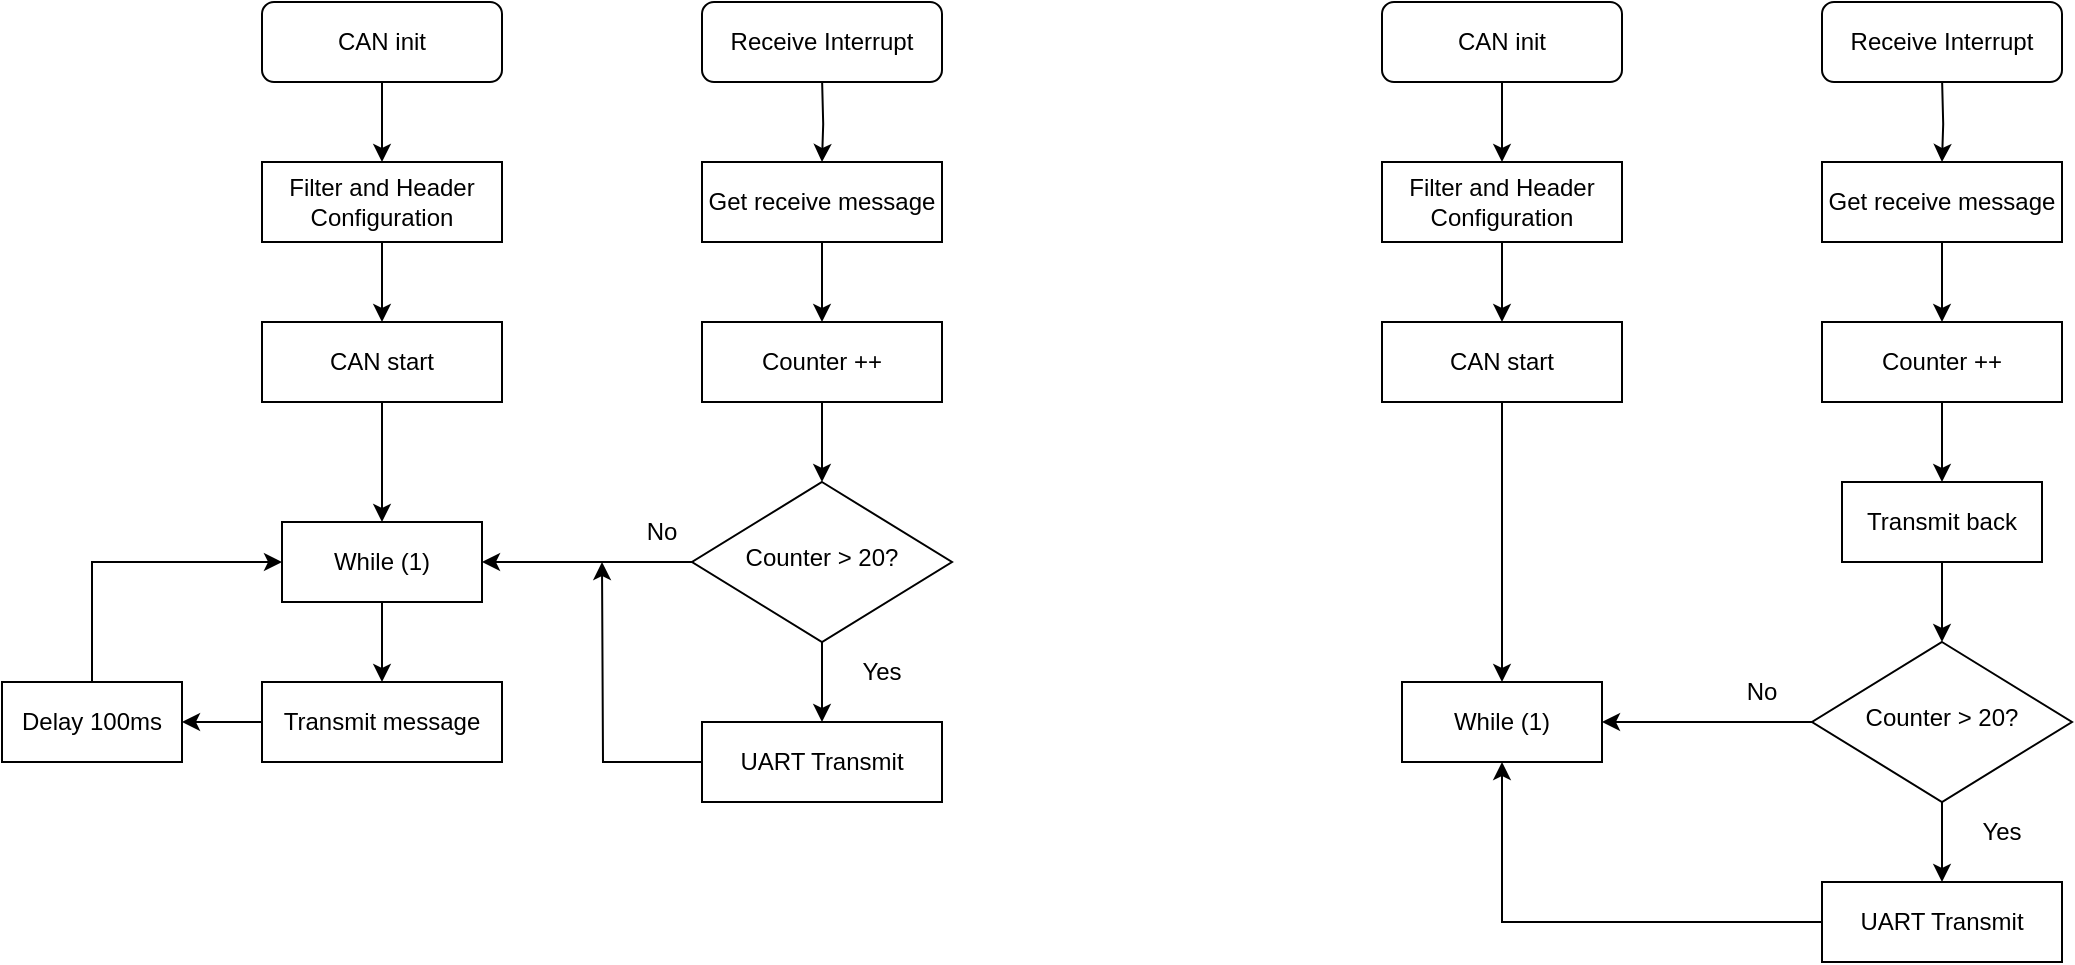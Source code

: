 <mxfile version="26.2.14">
  <diagram id="C5RBs43oDa-KdzZeNtuy" name="Page-1">
    <mxGraphModel dx="1577" dy="811" grid="1" gridSize="10" guides="1" tooltips="1" connect="1" arrows="1" fold="1" page="1" pageScale="1" pageWidth="827" pageHeight="1169" math="0" shadow="0">
      <root>
        <mxCell id="WIyWlLk6GJQsqaUBKTNV-0" />
        <mxCell id="WIyWlLk6GJQsqaUBKTNV-1" parent="WIyWlLk6GJQsqaUBKTNV-0" />
        <mxCell id="BSAUwJKBO7j2kIfMWwGT-10" value="" style="edgeStyle=orthogonalEdgeStyle;rounded=0;orthogonalLoop=1;jettySize=auto;html=1;" edge="1" parent="WIyWlLk6GJQsqaUBKTNV-1" source="WIyWlLk6GJQsqaUBKTNV-3" target="BSAUwJKBO7j2kIfMWwGT-1">
          <mxGeometry relative="1" as="geometry" />
        </mxCell>
        <mxCell id="WIyWlLk6GJQsqaUBKTNV-3" value="CAN init" style="rounded=1;whiteSpace=wrap;html=1;fontSize=12;glass=0;strokeWidth=1;shadow=0;" parent="WIyWlLk6GJQsqaUBKTNV-1" vertex="1">
          <mxGeometry x="160" y="80" width="120" height="40" as="geometry" />
        </mxCell>
        <mxCell id="BSAUwJKBO7j2kIfMWwGT-9" value="" style="edgeStyle=orthogonalEdgeStyle;rounded=0;orthogonalLoop=1;jettySize=auto;html=1;" edge="1" parent="WIyWlLk6GJQsqaUBKTNV-1" source="BSAUwJKBO7j2kIfMWwGT-1" target="BSAUwJKBO7j2kIfMWwGT-3">
          <mxGeometry relative="1" as="geometry" />
        </mxCell>
        <mxCell id="BSAUwJKBO7j2kIfMWwGT-1" value="Filter and Header Configuration" style="rounded=0;whiteSpace=wrap;html=1;fontSize=12;glass=0;strokeWidth=1;shadow=0;" vertex="1" parent="WIyWlLk6GJQsqaUBKTNV-1">
          <mxGeometry x="160" y="160" width="120" height="40" as="geometry" />
        </mxCell>
        <mxCell id="BSAUwJKBO7j2kIfMWwGT-32" value="" style="edgeStyle=orthogonalEdgeStyle;rounded=0;orthogonalLoop=1;jettySize=auto;html=1;" edge="1" parent="WIyWlLk6GJQsqaUBKTNV-1" source="BSAUwJKBO7j2kIfMWwGT-3" target="BSAUwJKBO7j2kIfMWwGT-31">
          <mxGeometry relative="1" as="geometry" />
        </mxCell>
        <mxCell id="BSAUwJKBO7j2kIfMWwGT-3" value="CAN start" style="rounded=0;whiteSpace=wrap;html=1;fontSize=12;glass=0;strokeWidth=1;shadow=0;" vertex="1" parent="WIyWlLk6GJQsqaUBKTNV-1">
          <mxGeometry x="160" y="240" width="120" height="40" as="geometry" />
        </mxCell>
        <mxCell id="BSAUwJKBO7j2kIfMWwGT-7" value="" style="edgeStyle=orthogonalEdgeStyle;rounded=0;orthogonalLoop=1;jettySize=auto;html=1;" edge="1" parent="WIyWlLk6GJQsqaUBKTNV-1" source="BSAUwJKBO7j2kIfMWwGT-5">
          <mxGeometry relative="1" as="geometry">
            <mxPoint x="440.067" y="120.002" as="sourcePoint" />
            <mxPoint x="440" y="180.04" as="targetPoint" />
          </mxGeometry>
        </mxCell>
        <mxCell id="BSAUwJKBO7j2kIfMWwGT-22" value="" style="edgeStyle=orthogonalEdgeStyle;rounded=0;orthogonalLoop=1;jettySize=auto;html=1;" edge="1" parent="WIyWlLk6GJQsqaUBKTNV-1" source="BSAUwJKBO7j2kIfMWwGT-5" target="BSAUwJKBO7j2kIfMWwGT-21">
          <mxGeometry relative="1" as="geometry" />
        </mxCell>
        <mxCell id="BSAUwJKBO7j2kIfMWwGT-77" value="" style="edgeStyle=orthogonalEdgeStyle;rounded=0;orthogonalLoop=1;jettySize=auto;html=1;" edge="1" parent="WIyWlLk6GJQsqaUBKTNV-1" source="BSAUwJKBO7j2kIfMWwGT-13" target="BSAUwJKBO7j2kIfMWwGT-36">
          <mxGeometry relative="1" as="geometry" />
        </mxCell>
        <mxCell id="BSAUwJKBO7j2kIfMWwGT-13" value="Transmit message" style="rounded=0;whiteSpace=wrap;html=1;fontSize=12;glass=0;strokeWidth=1;shadow=0;" vertex="1" parent="WIyWlLk6GJQsqaUBKTNV-1">
          <mxGeometry x="160" y="420" width="120" height="40" as="geometry" />
        </mxCell>
        <mxCell id="BSAUwJKBO7j2kIfMWwGT-19" value="No" style="text;html=1;align=center;verticalAlign=middle;whiteSpace=wrap;rounded=0;" vertex="1" parent="WIyWlLk6GJQsqaUBKTNV-1">
          <mxGeometry x="330" y="330" width="60" height="30" as="geometry" />
        </mxCell>
        <mxCell id="BSAUwJKBO7j2kIfMWwGT-24" value="" style="edgeStyle=orthogonalEdgeStyle;rounded=0;orthogonalLoop=1;jettySize=auto;html=1;" edge="1" parent="WIyWlLk6GJQsqaUBKTNV-1" source="BSAUwJKBO7j2kIfMWwGT-21" target="BSAUwJKBO7j2kIfMWwGT-23">
          <mxGeometry relative="1" as="geometry" />
        </mxCell>
        <mxCell id="BSAUwJKBO7j2kIfMWwGT-21" value="Counter ++" style="rounded=0;whiteSpace=wrap;html=1;fontSize=12;glass=0;strokeWidth=1;shadow=0;" vertex="1" parent="WIyWlLk6GJQsqaUBKTNV-1">
          <mxGeometry x="380" y="240.0" width="120" height="40" as="geometry" />
        </mxCell>
        <mxCell id="BSAUwJKBO7j2kIfMWwGT-29" value="" style="edgeStyle=orthogonalEdgeStyle;rounded=0;orthogonalLoop=1;jettySize=auto;html=1;" edge="1" parent="WIyWlLk6GJQsqaUBKTNV-1" source="BSAUwJKBO7j2kIfMWwGT-23" target="BSAUwJKBO7j2kIfMWwGT-28">
          <mxGeometry relative="1" as="geometry" />
        </mxCell>
        <mxCell id="BSAUwJKBO7j2kIfMWwGT-80" value="" style="edgeStyle=orthogonalEdgeStyle;rounded=0;orthogonalLoop=1;jettySize=auto;html=1;" edge="1" parent="WIyWlLk6GJQsqaUBKTNV-1" source="BSAUwJKBO7j2kIfMWwGT-23" target="BSAUwJKBO7j2kIfMWwGT-31">
          <mxGeometry relative="1" as="geometry" />
        </mxCell>
        <mxCell id="BSAUwJKBO7j2kIfMWwGT-23" value="Counter &amp;gt; 20?" style="rhombus;whiteSpace=wrap;html=1;shadow=0;fontFamily=Helvetica;fontSize=12;align=center;strokeWidth=1;spacing=6;spacingTop=-4;" vertex="1" parent="WIyWlLk6GJQsqaUBKTNV-1">
          <mxGeometry x="375" y="320.0" width="130" height="80" as="geometry" />
        </mxCell>
        <mxCell id="BSAUwJKBO7j2kIfMWwGT-81" style="edgeStyle=orthogonalEdgeStyle;rounded=0;orthogonalLoop=1;jettySize=auto;html=1;" edge="1" parent="WIyWlLk6GJQsqaUBKTNV-1" source="BSAUwJKBO7j2kIfMWwGT-28">
          <mxGeometry relative="1" as="geometry">
            <mxPoint x="330" y="360" as="targetPoint" />
          </mxGeometry>
        </mxCell>
        <mxCell id="BSAUwJKBO7j2kIfMWwGT-28" value="UART Transmit" style="rounded=0;whiteSpace=wrap;html=1;fontSize=12;glass=0;strokeWidth=1;shadow=0;" vertex="1" parent="WIyWlLk6GJQsqaUBKTNV-1">
          <mxGeometry x="380" y="440" width="120" height="40" as="geometry" />
        </mxCell>
        <mxCell id="BSAUwJKBO7j2kIfMWwGT-30" value="Yes" style="text;html=1;align=center;verticalAlign=middle;whiteSpace=wrap;rounded=0;" vertex="1" parent="WIyWlLk6GJQsqaUBKTNV-1">
          <mxGeometry x="440" y="400" width="60" height="30" as="geometry" />
        </mxCell>
        <mxCell id="BSAUwJKBO7j2kIfMWwGT-33" value="" style="edgeStyle=orthogonalEdgeStyle;rounded=0;orthogonalLoop=1;jettySize=auto;html=1;" edge="1" parent="WIyWlLk6GJQsqaUBKTNV-1" source="BSAUwJKBO7j2kIfMWwGT-31" target="BSAUwJKBO7j2kIfMWwGT-13">
          <mxGeometry relative="1" as="geometry" />
        </mxCell>
        <mxCell id="BSAUwJKBO7j2kIfMWwGT-31" value="While (1)" style="rounded=0;whiteSpace=wrap;html=1;fontSize=12;glass=0;strokeWidth=1;shadow=0;" vertex="1" parent="WIyWlLk6GJQsqaUBKTNV-1">
          <mxGeometry x="170" y="340" width="100" height="40" as="geometry" />
        </mxCell>
        <mxCell id="BSAUwJKBO7j2kIfMWwGT-39" style="edgeStyle=orthogonalEdgeStyle;rounded=0;orthogonalLoop=1;jettySize=auto;html=1;entryX=0;entryY=0.5;entryDx=0;entryDy=0;" edge="1" parent="WIyWlLk6GJQsqaUBKTNV-1" source="BSAUwJKBO7j2kIfMWwGT-36" target="BSAUwJKBO7j2kIfMWwGT-31">
          <mxGeometry relative="1" as="geometry">
            <Array as="points">
              <mxPoint x="75" y="360" />
            </Array>
          </mxGeometry>
        </mxCell>
        <mxCell id="BSAUwJKBO7j2kIfMWwGT-36" value="Delay 100ms" style="rounded=0;whiteSpace=wrap;html=1;fontSize=12;glass=0;strokeWidth=1;shadow=0;" vertex="1" parent="WIyWlLk6GJQsqaUBKTNV-1">
          <mxGeometry x="30" y="420" width="90" height="40" as="geometry" />
        </mxCell>
        <mxCell id="BSAUwJKBO7j2kIfMWwGT-74" value="Receive Interrupt" style="rounded=1;whiteSpace=wrap;html=1;fontSize=12;glass=0;strokeWidth=1;shadow=0;" vertex="1" parent="WIyWlLk6GJQsqaUBKTNV-1">
          <mxGeometry x="380" y="80" width="120" height="40" as="geometry" />
        </mxCell>
        <mxCell id="BSAUwJKBO7j2kIfMWwGT-79" value="" style="edgeStyle=orthogonalEdgeStyle;rounded=0;orthogonalLoop=1;jettySize=auto;html=1;" edge="1" parent="WIyWlLk6GJQsqaUBKTNV-1" target="BSAUwJKBO7j2kIfMWwGT-5">
          <mxGeometry relative="1" as="geometry">
            <mxPoint x="440.067" y="120.002" as="sourcePoint" />
            <mxPoint x="440" y="180.04" as="targetPoint" />
          </mxGeometry>
        </mxCell>
        <mxCell id="BSAUwJKBO7j2kIfMWwGT-5" value="Get receive message" style="rounded=0;whiteSpace=wrap;html=1;fontSize=12;glass=0;strokeWidth=1;shadow=0;" vertex="1" parent="WIyWlLk6GJQsqaUBKTNV-1">
          <mxGeometry x="380" y="160.0" width="120" height="40" as="geometry" />
        </mxCell>
        <mxCell id="BSAUwJKBO7j2kIfMWwGT-82" value="" style="edgeStyle=orthogonalEdgeStyle;rounded=0;orthogonalLoop=1;jettySize=auto;html=1;" edge="1" source="BSAUwJKBO7j2kIfMWwGT-83" target="BSAUwJKBO7j2kIfMWwGT-85" parent="WIyWlLk6GJQsqaUBKTNV-1">
          <mxGeometry relative="1" as="geometry" />
        </mxCell>
        <mxCell id="BSAUwJKBO7j2kIfMWwGT-83" value="CAN init" style="rounded=1;whiteSpace=wrap;html=1;fontSize=12;glass=0;strokeWidth=1;shadow=0;" vertex="1" parent="WIyWlLk6GJQsqaUBKTNV-1">
          <mxGeometry x="720" y="80" width="120" height="40" as="geometry" />
        </mxCell>
        <mxCell id="BSAUwJKBO7j2kIfMWwGT-84" value="" style="edgeStyle=orthogonalEdgeStyle;rounded=0;orthogonalLoop=1;jettySize=auto;html=1;" edge="1" source="BSAUwJKBO7j2kIfMWwGT-85" target="BSAUwJKBO7j2kIfMWwGT-87" parent="WIyWlLk6GJQsqaUBKTNV-1">
          <mxGeometry relative="1" as="geometry" />
        </mxCell>
        <mxCell id="BSAUwJKBO7j2kIfMWwGT-85" value="Filter and Header Configuration" style="rounded=0;whiteSpace=wrap;html=1;fontSize=12;glass=0;strokeWidth=1;shadow=0;" vertex="1" parent="WIyWlLk6GJQsqaUBKTNV-1">
          <mxGeometry x="720" y="160" width="120" height="40" as="geometry" />
        </mxCell>
        <mxCell id="BSAUwJKBO7j2kIfMWwGT-86" value="" style="edgeStyle=orthogonalEdgeStyle;rounded=0;orthogonalLoop=1;jettySize=auto;html=1;" edge="1" source="BSAUwJKBO7j2kIfMWwGT-87" target="BSAUwJKBO7j2kIfMWwGT-102" parent="WIyWlLk6GJQsqaUBKTNV-1">
          <mxGeometry relative="1" as="geometry" />
        </mxCell>
        <mxCell id="BSAUwJKBO7j2kIfMWwGT-87" value="CAN start" style="rounded=0;whiteSpace=wrap;html=1;fontSize=12;glass=0;strokeWidth=1;shadow=0;" vertex="1" parent="WIyWlLk6GJQsqaUBKTNV-1">
          <mxGeometry x="720" y="240" width="120" height="40" as="geometry" />
        </mxCell>
        <mxCell id="BSAUwJKBO7j2kIfMWwGT-88" value="" style="edgeStyle=orthogonalEdgeStyle;rounded=0;orthogonalLoop=1;jettySize=auto;html=1;" edge="1" source="BSAUwJKBO7j2kIfMWwGT-107" parent="WIyWlLk6GJQsqaUBKTNV-1">
          <mxGeometry relative="1" as="geometry">
            <mxPoint x="1000.067" y="120.002" as="sourcePoint" />
            <mxPoint x="1000" y="180.04" as="targetPoint" />
          </mxGeometry>
        </mxCell>
        <mxCell id="BSAUwJKBO7j2kIfMWwGT-89" value="" style="edgeStyle=orthogonalEdgeStyle;rounded=0;orthogonalLoop=1;jettySize=auto;html=1;" edge="1" source="BSAUwJKBO7j2kIfMWwGT-107" target="BSAUwJKBO7j2kIfMWwGT-94" parent="WIyWlLk6GJQsqaUBKTNV-1">
          <mxGeometry relative="1" as="geometry" />
        </mxCell>
        <mxCell id="BSAUwJKBO7j2kIfMWwGT-90" value="" style="edgeStyle=orthogonalEdgeStyle;rounded=0;orthogonalLoop=1;jettySize=auto;html=1;" edge="1" target="BSAUwJKBO7j2kIfMWwGT-104" parent="WIyWlLk6GJQsqaUBKTNV-1">
          <mxGeometry relative="1" as="geometry">
            <mxPoint x="720" y="440" as="sourcePoint" />
          </mxGeometry>
        </mxCell>
        <mxCell id="BSAUwJKBO7j2kIfMWwGT-92" value="No" style="text;html=1;align=center;verticalAlign=middle;whiteSpace=wrap;rounded=0;" vertex="1" parent="WIyWlLk6GJQsqaUBKTNV-1">
          <mxGeometry x="880" y="410" width="60" height="30" as="geometry" />
        </mxCell>
        <mxCell id="BSAUwJKBO7j2kIfMWwGT-109" value="" style="edgeStyle=orthogonalEdgeStyle;rounded=0;orthogonalLoop=1;jettySize=auto;html=1;" edge="1" parent="WIyWlLk6GJQsqaUBKTNV-1" source="BSAUwJKBO7j2kIfMWwGT-94" target="BSAUwJKBO7j2kIfMWwGT-108">
          <mxGeometry relative="1" as="geometry" />
        </mxCell>
        <mxCell id="BSAUwJKBO7j2kIfMWwGT-94" value="Counter ++" style="rounded=0;whiteSpace=wrap;html=1;fontSize=12;glass=0;strokeWidth=1;shadow=0;" vertex="1" parent="WIyWlLk6GJQsqaUBKTNV-1">
          <mxGeometry x="940" y="240" width="120" height="40" as="geometry" />
        </mxCell>
        <mxCell id="BSAUwJKBO7j2kIfMWwGT-95" value="" style="edgeStyle=orthogonalEdgeStyle;rounded=0;orthogonalLoop=1;jettySize=auto;html=1;" edge="1" source="BSAUwJKBO7j2kIfMWwGT-97" target="BSAUwJKBO7j2kIfMWwGT-99" parent="WIyWlLk6GJQsqaUBKTNV-1">
          <mxGeometry relative="1" as="geometry" />
        </mxCell>
        <mxCell id="BSAUwJKBO7j2kIfMWwGT-111" value="" style="edgeStyle=orthogonalEdgeStyle;rounded=0;orthogonalLoop=1;jettySize=auto;html=1;" edge="1" parent="WIyWlLk6GJQsqaUBKTNV-1" source="BSAUwJKBO7j2kIfMWwGT-97" target="BSAUwJKBO7j2kIfMWwGT-102">
          <mxGeometry relative="1" as="geometry" />
        </mxCell>
        <mxCell id="BSAUwJKBO7j2kIfMWwGT-97" value="Counter &amp;gt; 20?" style="rhombus;whiteSpace=wrap;html=1;shadow=0;fontFamily=Helvetica;fontSize=12;align=center;strokeWidth=1;spacing=6;spacingTop=-4;" vertex="1" parent="WIyWlLk6GJQsqaUBKTNV-1">
          <mxGeometry x="935" y="400.0" width="130" height="80" as="geometry" />
        </mxCell>
        <mxCell id="BSAUwJKBO7j2kIfMWwGT-98" style="edgeStyle=orthogonalEdgeStyle;rounded=0;orthogonalLoop=1;jettySize=auto;html=1;entryX=0.5;entryY=1;entryDx=0;entryDy=0;" edge="1" source="BSAUwJKBO7j2kIfMWwGT-99" parent="WIyWlLk6GJQsqaUBKTNV-1" target="BSAUwJKBO7j2kIfMWwGT-102">
          <mxGeometry relative="1" as="geometry">
            <mxPoint x="890" y="440" as="targetPoint" />
            <Array as="points">
              <mxPoint x="780" y="540" />
            </Array>
          </mxGeometry>
        </mxCell>
        <mxCell id="BSAUwJKBO7j2kIfMWwGT-99" value="UART Transmit" style="rounded=0;whiteSpace=wrap;html=1;fontSize=12;glass=0;strokeWidth=1;shadow=0;" vertex="1" parent="WIyWlLk6GJQsqaUBKTNV-1">
          <mxGeometry x="940" y="520" width="120" height="40" as="geometry" />
        </mxCell>
        <mxCell id="BSAUwJKBO7j2kIfMWwGT-100" value="Yes" style="text;html=1;align=center;verticalAlign=middle;whiteSpace=wrap;rounded=0;" vertex="1" parent="WIyWlLk6GJQsqaUBKTNV-1">
          <mxGeometry x="1000" y="480" width="60" height="30" as="geometry" />
        </mxCell>
        <mxCell id="BSAUwJKBO7j2kIfMWwGT-102" value="While (1)" style="rounded=0;whiteSpace=wrap;html=1;fontSize=12;glass=0;strokeWidth=1;shadow=0;" vertex="1" parent="WIyWlLk6GJQsqaUBKTNV-1">
          <mxGeometry x="730" y="420" width="100" height="40" as="geometry" />
        </mxCell>
        <mxCell id="BSAUwJKBO7j2kIfMWwGT-105" value="Receive Interrupt" style="rounded=1;whiteSpace=wrap;html=1;fontSize=12;glass=0;strokeWidth=1;shadow=0;" vertex="1" parent="WIyWlLk6GJQsqaUBKTNV-1">
          <mxGeometry x="940" y="80" width="120" height="40" as="geometry" />
        </mxCell>
        <mxCell id="BSAUwJKBO7j2kIfMWwGT-106" value="" style="edgeStyle=orthogonalEdgeStyle;rounded=0;orthogonalLoop=1;jettySize=auto;html=1;" edge="1" target="BSAUwJKBO7j2kIfMWwGT-107" parent="WIyWlLk6GJQsqaUBKTNV-1">
          <mxGeometry relative="1" as="geometry">
            <mxPoint x="1000.067" y="120.002" as="sourcePoint" />
            <mxPoint x="1000" y="180.04" as="targetPoint" />
          </mxGeometry>
        </mxCell>
        <mxCell id="BSAUwJKBO7j2kIfMWwGT-107" value="Get receive message" style="rounded=0;whiteSpace=wrap;html=1;fontSize=12;glass=0;strokeWidth=1;shadow=0;" vertex="1" parent="WIyWlLk6GJQsqaUBKTNV-1">
          <mxGeometry x="940" y="160.0" width="120" height="40" as="geometry" />
        </mxCell>
        <mxCell id="BSAUwJKBO7j2kIfMWwGT-110" value="" style="edgeStyle=orthogonalEdgeStyle;rounded=0;orthogonalLoop=1;jettySize=auto;html=1;" edge="1" parent="WIyWlLk6GJQsqaUBKTNV-1" source="BSAUwJKBO7j2kIfMWwGT-108" target="BSAUwJKBO7j2kIfMWwGT-97">
          <mxGeometry relative="1" as="geometry" />
        </mxCell>
        <mxCell id="BSAUwJKBO7j2kIfMWwGT-108" value="Transmit back" style="rounded=0;whiteSpace=wrap;html=1;fontSize=12;glass=0;strokeWidth=1;shadow=0;" vertex="1" parent="WIyWlLk6GJQsqaUBKTNV-1">
          <mxGeometry x="950" y="320" width="100" height="40" as="geometry" />
        </mxCell>
      </root>
    </mxGraphModel>
  </diagram>
</mxfile>
